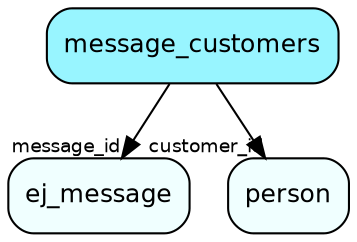 digraph message_customers  {
node [shape = box style="rounded, filled" fontname = "Helvetica" fontsize = "12" ]
edge [fontname = "Helvetica" fontsize = "9"]

message_customers[fillcolor = "cadetblue1"]
ej_message[fillcolor = "azure1"]
person[fillcolor = "azure1"]
message_customers -> ej_message [headlabel = "message_id"]
message_customers -> person [headlabel = "customer_id"]
}
